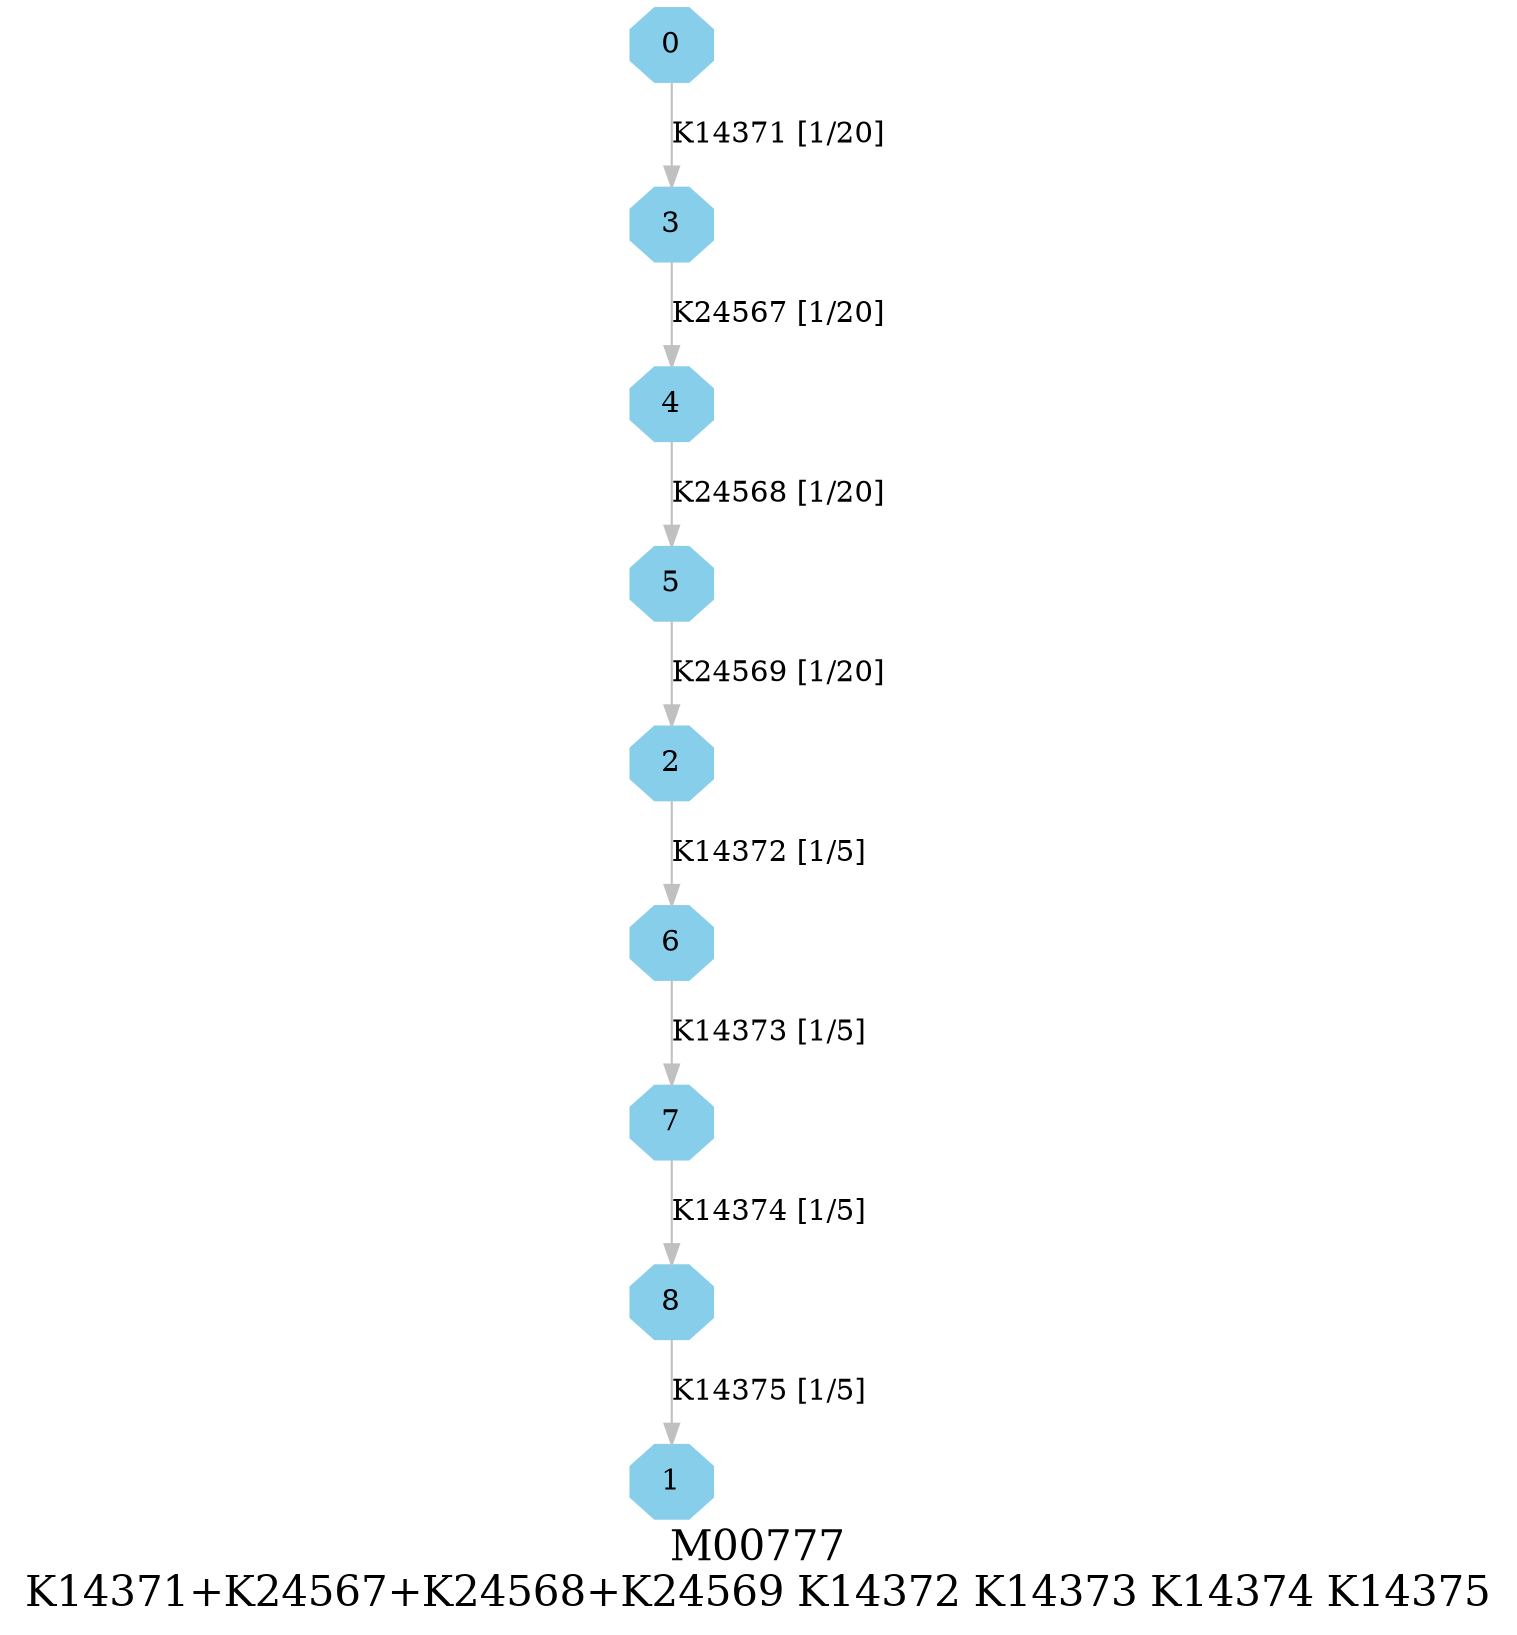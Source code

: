 digraph G {
graph [label="M00777
K14371+K24567+K24568+K24569 K14372 K14373 K14374 K14375",fontsize=20];
node [shape=box,style=filled];
edge [len=3,color=grey];
{node [width=.3,height=.3,shape=octagon,style=filled,color=skyblue] 0 1 2 3 4 5 6 7 8 }
0 -> 3 [label="K14371 [1/20]"];
2 -> 6 [label="K14372 [1/5]"];
3 -> 4 [label="K24567 [1/20]"];
4 -> 5 [label="K24568 [1/20]"];
5 -> 2 [label="K24569 [1/20]"];
6 -> 7 [label="K14373 [1/5]"];
7 -> 8 [label="K14374 [1/5]"];
8 -> 1 [label="K14375 [1/5]"];
}